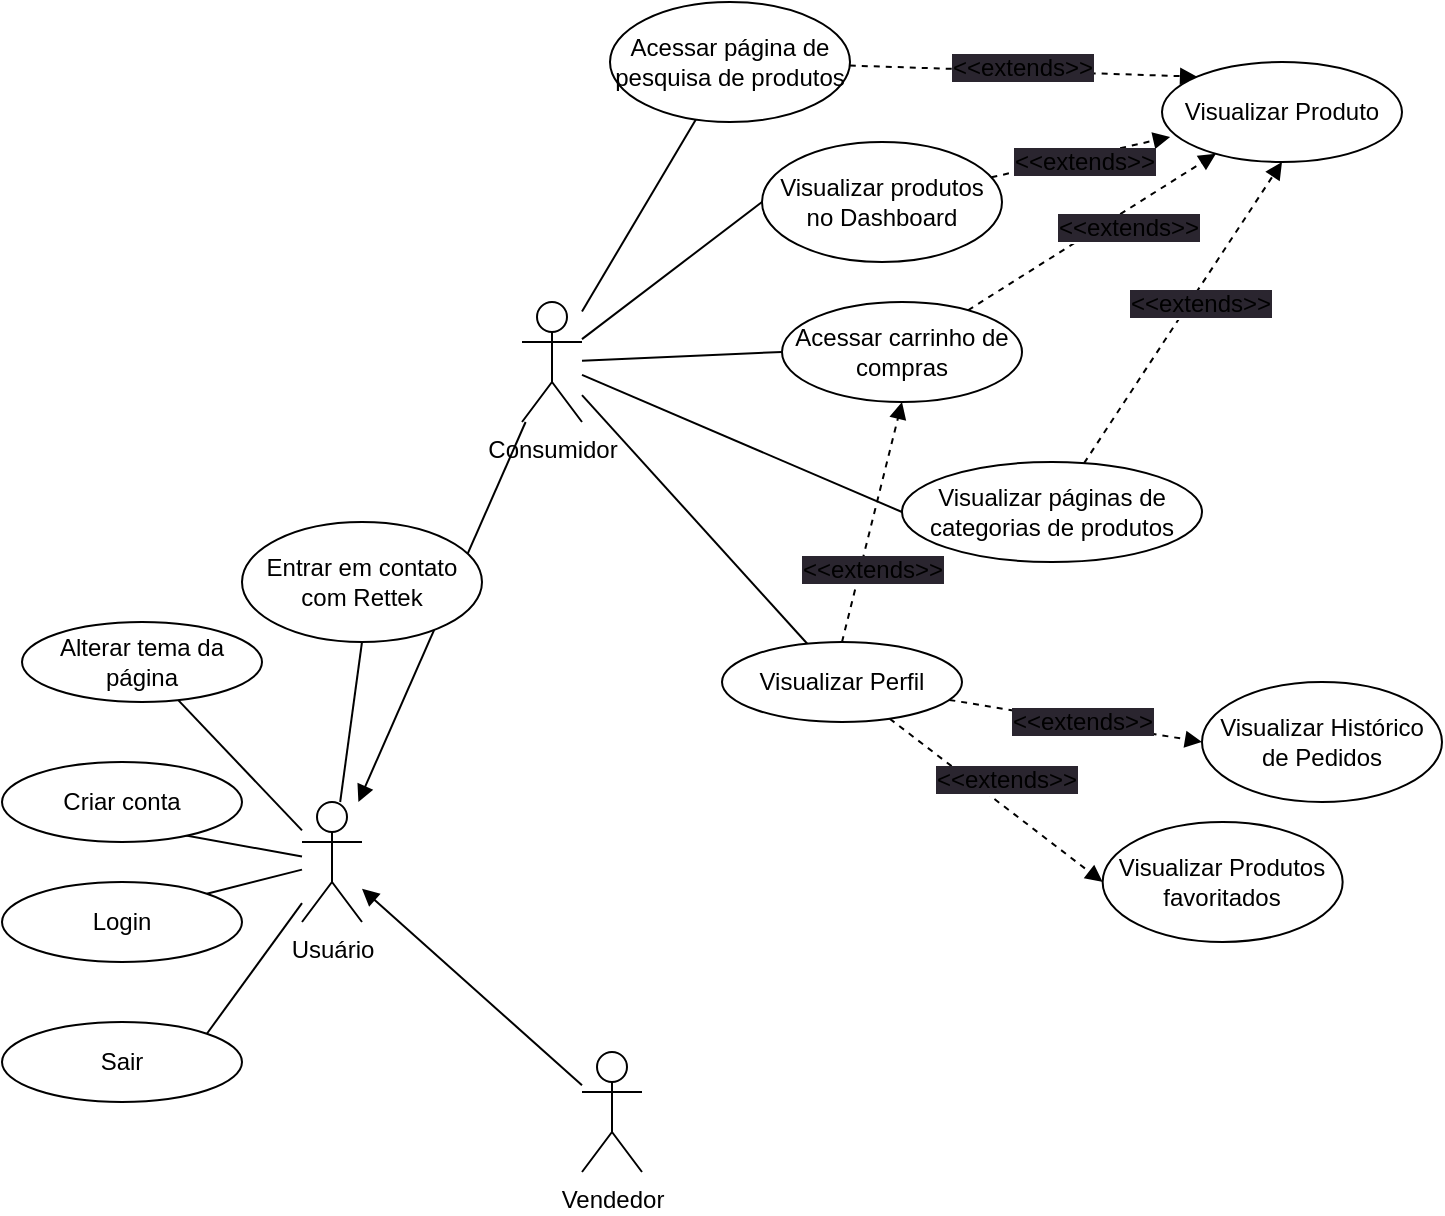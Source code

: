 <mxfile>
    <diagram id="SHxfflHuVev3UwMks305" name="Página-1">
        <mxGraphModel dx="885" dy="674" grid="1" gridSize="10" guides="1" tooltips="1" connect="1" arrows="1" fold="1" page="1" pageScale="1" pageWidth="827" pageHeight="1169" math="0" shadow="0">
            <root>
                <mxCell id="0"/>
                <mxCell id="1" parent="0"/>
                <mxCell id="12" style="edgeStyle=none;html=1;endArrow=block;endFill=1;" edge="1" parent="1" source="2" target="5">
                    <mxGeometry relative="1" as="geometry"/>
                </mxCell>
                <mxCell id="14" style="edgeStyle=none;html=1;endArrow=none;endFill=0;entryX=0;entryY=0.5;entryDx=0;entryDy=0;" edge="1" parent="1" source="2" target="15">
                    <mxGeometry relative="1" as="geometry">
                        <mxPoint x="470" y="140" as="targetPoint"/>
                    </mxGeometry>
                </mxCell>
                <mxCell id="18" style="edgeStyle=none;html=1;endArrow=none;endFill=0;entryX=0;entryY=0.5;entryDx=0;entryDy=0;" edge="1" parent="1" source="2" target="19">
                    <mxGeometry relative="1" as="geometry">
                        <mxPoint x="480" y="260" as="targetPoint"/>
                    </mxGeometry>
                </mxCell>
                <mxCell id="20" style="edgeStyle=none;html=1;endArrow=none;endFill=0;entryX=0;entryY=0.5;entryDx=0;entryDy=0;" edge="1" parent="1" source="2" target="21">
                    <mxGeometry relative="1" as="geometry">
                        <mxPoint x="430" y="250" as="targetPoint"/>
                    </mxGeometry>
                </mxCell>
                <mxCell id="22" style="edgeStyle=none;html=1;endArrow=none;endFill=0;" edge="1" parent="1" source="2" target="23">
                    <mxGeometry relative="1" as="geometry">
                        <mxPoint x="380" y="70" as="targetPoint"/>
                    </mxGeometry>
                </mxCell>
                <mxCell id="47" style="edgeStyle=none;html=1;endArrow=none;endFill=0;" edge="1" parent="1" source="2" target="36">
                    <mxGeometry relative="1" as="geometry"/>
                </mxCell>
                <mxCell id="2" value="Consumidor" style="shape=umlActor;verticalLabelPosition=bottom;verticalAlign=top;html=1;outlineConnect=0;" vertex="1" parent="1">
                    <mxGeometry x="310" y="150" width="30" height="60" as="geometry"/>
                </mxCell>
                <mxCell id="13" style="edgeStyle=none;html=1;endArrow=block;endFill=1;" edge="1" parent="1" source="3" target="5">
                    <mxGeometry relative="1" as="geometry"/>
                </mxCell>
                <mxCell id="3" value="Vendedor" style="shape=umlActor;verticalLabelPosition=bottom;verticalAlign=top;html=1;outlineConnect=0;" vertex="1" parent="1">
                    <mxGeometry x="340" y="525" width="30" height="60" as="geometry"/>
                </mxCell>
                <mxCell id="6" style="edgeStyle=none;html=1;endArrow=none;endFill=0;entryX=1;entryY=0;entryDx=0;entryDy=0;" edge="1" parent="1" source="5" target="7">
                    <mxGeometry relative="1" as="geometry">
                        <mxPoint x="550" y="420" as="targetPoint"/>
                    </mxGeometry>
                </mxCell>
                <mxCell id="31" style="edgeStyle=none;html=1;endArrow=none;endFill=0;entryX=1;entryY=0;entryDx=0;entryDy=0;" edge="1" parent="1" source="5" target="32">
                    <mxGeometry relative="1" as="geometry">
                        <mxPoint x="140" y="520" as="targetPoint"/>
                    </mxGeometry>
                </mxCell>
                <mxCell id="33" style="edgeStyle=none;html=1;endArrow=none;endFill=0;" edge="1" parent="1" source="5" target="34">
                    <mxGeometry relative="1" as="geometry">
                        <mxPoint x="170" y="350" as="targetPoint"/>
                    </mxGeometry>
                </mxCell>
                <mxCell id="37" style="edgeStyle=none;html=1;endArrow=none;endFill=0;entryX=0.5;entryY=1;entryDx=0;entryDy=0;" edge="1" parent="1" source="5" target="29">
                    <mxGeometry relative="1" as="geometry">
                        <mxPoint x="175" y="200" as="targetPoint"/>
                    </mxGeometry>
                </mxCell>
                <mxCell id="5" value="Usuário" style="shape=umlActor;verticalLabelPosition=bottom;verticalAlign=top;html=1;outlineConnect=0;" vertex="1" parent="1">
                    <mxGeometry x="200" y="400" width="30" height="60" as="geometry"/>
                </mxCell>
                <mxCell id="7" value="Login" style="ellipse;whiteSpace=wrap;html=1;" vertex="1" parent="1">
                    <mxGeometry x="50" y="440" width="120" height="40" as="geometry"/>
                </mxCell>
                <mxCell id="8" style="edgeStyle=none;html=1;endArrow=none;endFill=0;entryX=0;entryY=0.5;entryDx=0;entryDy=0;" edge="1" parent="1" target="9" source="5">
                    <mxGeometry relative="1" as="geometry">
                        <mxPoint x="570" y="310" as="targetPoint"/>
                        <mxPoint x="220" y="320" as="sourcePoint"/>
                    </mxGeometry>
                </mxCell>
                <mxCell id="9" value="Criar conta" style="ellipse;whiteSpace=wrap;html=1;" vertex="1" parent="1">
                    <mxGeometry x="50" y="380" width="120" height="40" as="geometry"/>
                </mxCell>
                <mxCell id="39" style="edgeStyle=none;html=1;entryX=0.034;entryY=0.749;entryDx=0;entryDy=0;entryPerimeter=0;endArrow=block;endFill=1;dashed=1;" edge="1" parent="1" source="15" target="25">
                    <mxGeometry relative="1" as="geometry"/>
                </mxCell>
                <mxCell id="45" value="&lt;span style=&quot;font-size: 12px; background-color: rgb(42, 37, 47);&quot;&gt;&amp;lt;&amp;lt;extends&amp;gt;&amp;gt;&lt;/span&gt;" style="edgeLabel;html=1;align=center;verticalAlign=middle;resizable=0;points=[];" vertex="1" connectable="0" parent="39">
                    <mxGeometry x="0.248" relative="1" as="geometry">
                        <mxPoint x="-10" y="5" as="offset"/>
                    </mxGeometry>
                </mxCell>
                <mxCell id="15" value="Visualizar produtos no Dashboard" style="ellipse;whiteSpace=wrap;html=1;" vertex="1" parent="1">
                    <mxGeometry x="430" y="70" width="120" height="60" as="geometry"/>
                </mxCell>
                <mxCell id="40" style="edgeStyle=none;html=1;endArrow=block;endFill=1;dashed=1;" edge="1" parent="1" source="19" target="25">
                    <mxGeometry relative="1" as="geometry"/>
                </mxCell>
                <mxCell id="44" value="&lt;span style=&quot;font-size: 12px; background-color: rgb(42, 37, 47);&quot;&gt;&amp;lt;&amp;lt;extends&amp;gt;&amp;gt;&lt;/span&gt;" style="edgeLabel;html=1;align=center;verticalAlign=middle;resizable=0;points=[];" vertex="1" connectable="0" parent="40">
                    <mxGeometry x="0.297" y="3" relative="1" as="geometry">
                        <mxPoint x="1" y="12" as="offset"/>
                    </mxGeometry>
                </mxCell>
                <mxCell id="19" value="Acessar carrinho de compras" style="ellipse;whiteSpace=wrap;html=1;" vertex="1" parent="1">
                    <mxGeometry x="440" y="150" width="120" height="50" as="geometry"/>
                </mxCell>
                <mxCell id="41" style="edgeStyle=none;html=1;entryX=0.5;entryY=1;entryDx=0;entryDy=0;endArrow=block;endFill=1;dashed=1;" edge="1" parent="1" source="21" target="25">
                    <mxGeometry relative="1" as="geometry"/>
                </mxCell>
                <mxCell id="43" value="&lt;span style=&quot;font-size: 12px; background-color: rgb(42, 37, 47);&quot;&gt;&amp;lt;&amp;lt;extends&amp;gt;&amp;gt;&lt;/span&gt;" style="edgeLabel;html=1;align=center;verticalAlign=middle;resizable=0;points=[];" vertex="1" connectable="0" parent="41">
                    <mxGeometry x="-0.251" y="-4" relative="1" as="geometry">
                        <mxPoint x="17" y="-26" as="offset"/>
                    </mxGeometry>
                </mxCell>
                <mxCell id="21" value="Visualizar páginas de categorias de produtos" style="ellipse;whiteSpace=wrap;html=1;" vertex="1" parent="1">
                    <mxGeometry x="500" y="230" width="150" height="50" as="geometry"/>
                </mxCell>
                <mxCell id="38" style="edgeStyle=none;html=1;entryX=0;entryY=0;entryDx=0;entryDy=0;endArrow=block;endFill=1;dashed=1;" edge="1" parent="1" source="23" target="25">
                    <mxGeometry relative="1" as="geometry"/>
                </mxCell>
                <mxCell id="46" value="&lt;span style=&quot;font-size: 12px; background-color: rgb(42, 37, 47);&quot;&gt;&amp;lt;&amp;lt;extends&amp;gt;&amp;gt;&lt;/span&gt;" style="edgeLabel;html=1;align=center;verticalAlign=middle;resizable=0;points=[];" vertex="1" connectable="0" parent="38">
                    <mxGeometry x="0.32" y="3" relative="1" as="geometry">
                        <mxPoint x="-29" as="offset"/>
                    </mxGeometry>
                </mxCell>
                <mxCell id="23" value="Acessar página de pesquisa de produtos" style="ellipse;whiteSpace=wrap;html=1;" vertex="1" parent="1">
                    <mxGeometry x="354" width="120" height="60" as="geometry"/>
                </mxCell>
                <mxCell id="25" value="Visualizar Produto" style="ellipse;whiteSpace=wrap;html=1;" vertex="1" parent="1">
                    <mxGeometry x="630" y="30" width="120" height="50" as="geometry"/>
                </mxCell>
                <mxCell id="29" value="Entrar em contato com Rettek" style="ellipse;whiteSpace=wrap;html=1;" vertex="1" parent="1">
                    <mxGeometry x="170" y="260" width="120" height="60" as="geometry"/>
                </mxCell>
                <mxCell id="32" value="Sair" style="ellipse;whiteSpace=wrap;html=1;" vertex="1" parent="1">
                    <mxGeometry x="50" y="510" width="120" height="40" as="geometry"/>
                </mxCell>
                <mxCell id="34" value="Alterar tema da página" style="ellipse;whiteSpace=wrap;html=1;" vertex="1" parent="1">
                    <mxGeometry x="60" y="310" width="120" height="40" as="geometry"/>
                </mxCell>
                <mxCell id="48" style="edgeStyle=none;html=1;endArrow=block;endFill=1;dashed=1;entryX=0;entryY=0.5;entryDx=0;entryDy=0;" edge="1" parent="1" source="36" target="50">
                    <mxGeometry relative="1" as="geometry">
                        <mxPoint x="660" y="370" as="targetPoint"/>
                    </mxGeometry>
                </mxCell>
                <mxCell id="49" value="&lt;span style=&quot;font-size: 12px; background-color: rgb(42, 37, 47);&quot;&gt;&amp;lt;&amp;lt;extends&amp;gt;&amp;gt;&lt;/span&gt;" style="edgeLabel;html=1;align=center;verticalAlign=middle;resizable=0;points=[];" vertex="1" connectable="0" parent="48">
                    <mxGeometry x="-0.34" y="-2" relative="1" as="geometry">
                        <mxPoint x="24" y="2" as="offset"/>
                    </mxGeometry>
                </mxCell>
                <mxCell id="36" value="Visualizar Perfil" style="ellipse;whiteSpace=wrap;html=1;" vertex="1" parent="1">
                    <mxGeometry x="410" y="320" width="120" height="40" as="geometry"/>
                </mxCell>
                <mxCell id="50" value="Visualizar Histórico de Pedidos" style="ellipse;whiteSpace=wrap;html=1;" vertex="1" parent="1">
                    <mxGeometry x="650" y="340" width="120" height="60" as="geometry"/>
                </mxCell>
                <mxCell id="51" style="edgeStyle=none;html=1;endArrow=block;endFill=1;dashed=1;entryX=0;entryY=0.5;entryDx=0;entryDy=0;" edge="1" parent="1" target="53" source="36">
                    <mxGeometry relative="1" as="geometry">
                        <mxPoint x="610.33" y="440" as="targetPoint"/>
                        <mxPoint x="473.996" y="418.944" as="sourcePoint"/>
                    </mxGeometry>
                </mxCell>
                <mxCell id="52" value="&lt;span style=&quot;font-size: 12px; background-color: rgb(42, 37, 47);&quot;&gt;&amp;lt;&amp;lt;extends&amp;gt;&amp;gt;&lt;/span&gt;" style="edgeLabel;html=1;align=center;verticalAlign=middle;resizable=0;points=[];" vertex="1" connectable="0" parent="51">
                    <mxGeometry x="-0.34" y="-2" relative="1" as="geometry">
                        <mxPoint x="24" y="2" as="offset"/>
                    </mxGeometry>
                </mxCell>
                <mxCell id="53" value="Visualizar Produtos favoritados" style="ellipse;whiteSpace=wrap;html=1;" vertex="1" parent="1">
                    <mxGeometry x="600.33" y="410" width="120" height="60" as="geometry"/>
                </mxCell>
                <mxCell id="54" style="edgeStyle=none;html=1;endArrow=block;endFill=1;dashed=1;entryX=0.5;entryY=1;entryDx=0;entryDy=0;" edge="1" parent="1" target="19">
                    <mxGeometry relative="1" as="geometry">
                        <mxPoint x="478.165" y="410" as="targetPoint"/>
                        <mxPoint x="470" y="320" as="sourcePoint"/>
                    </mxGeometry>
                </mxCell>
                <mxCell id="55" value="&lt;span style=&quot;font-size: 12px; background-color: rgb(42, 37, 47);&quot;&gt;&amp;lt;&amp;lt;extends&amp;gt;&amp;gt;&lt;/span&gt;" style="edgeLabel;html=1;align=center;verticalAlign=middle;resizable=0;points=[];" vertex="1" connectable="0" parent="54">
                    <mxGeometry x="-0.34" y="-2" relative="1" as="geometry">
                        <mxPoint x="3" y="3" as="offset"/>
                    </mxGeometry>
                </mxCell>
            </root>
        </mxGraphModel>
    </diagram>
</mxfile>